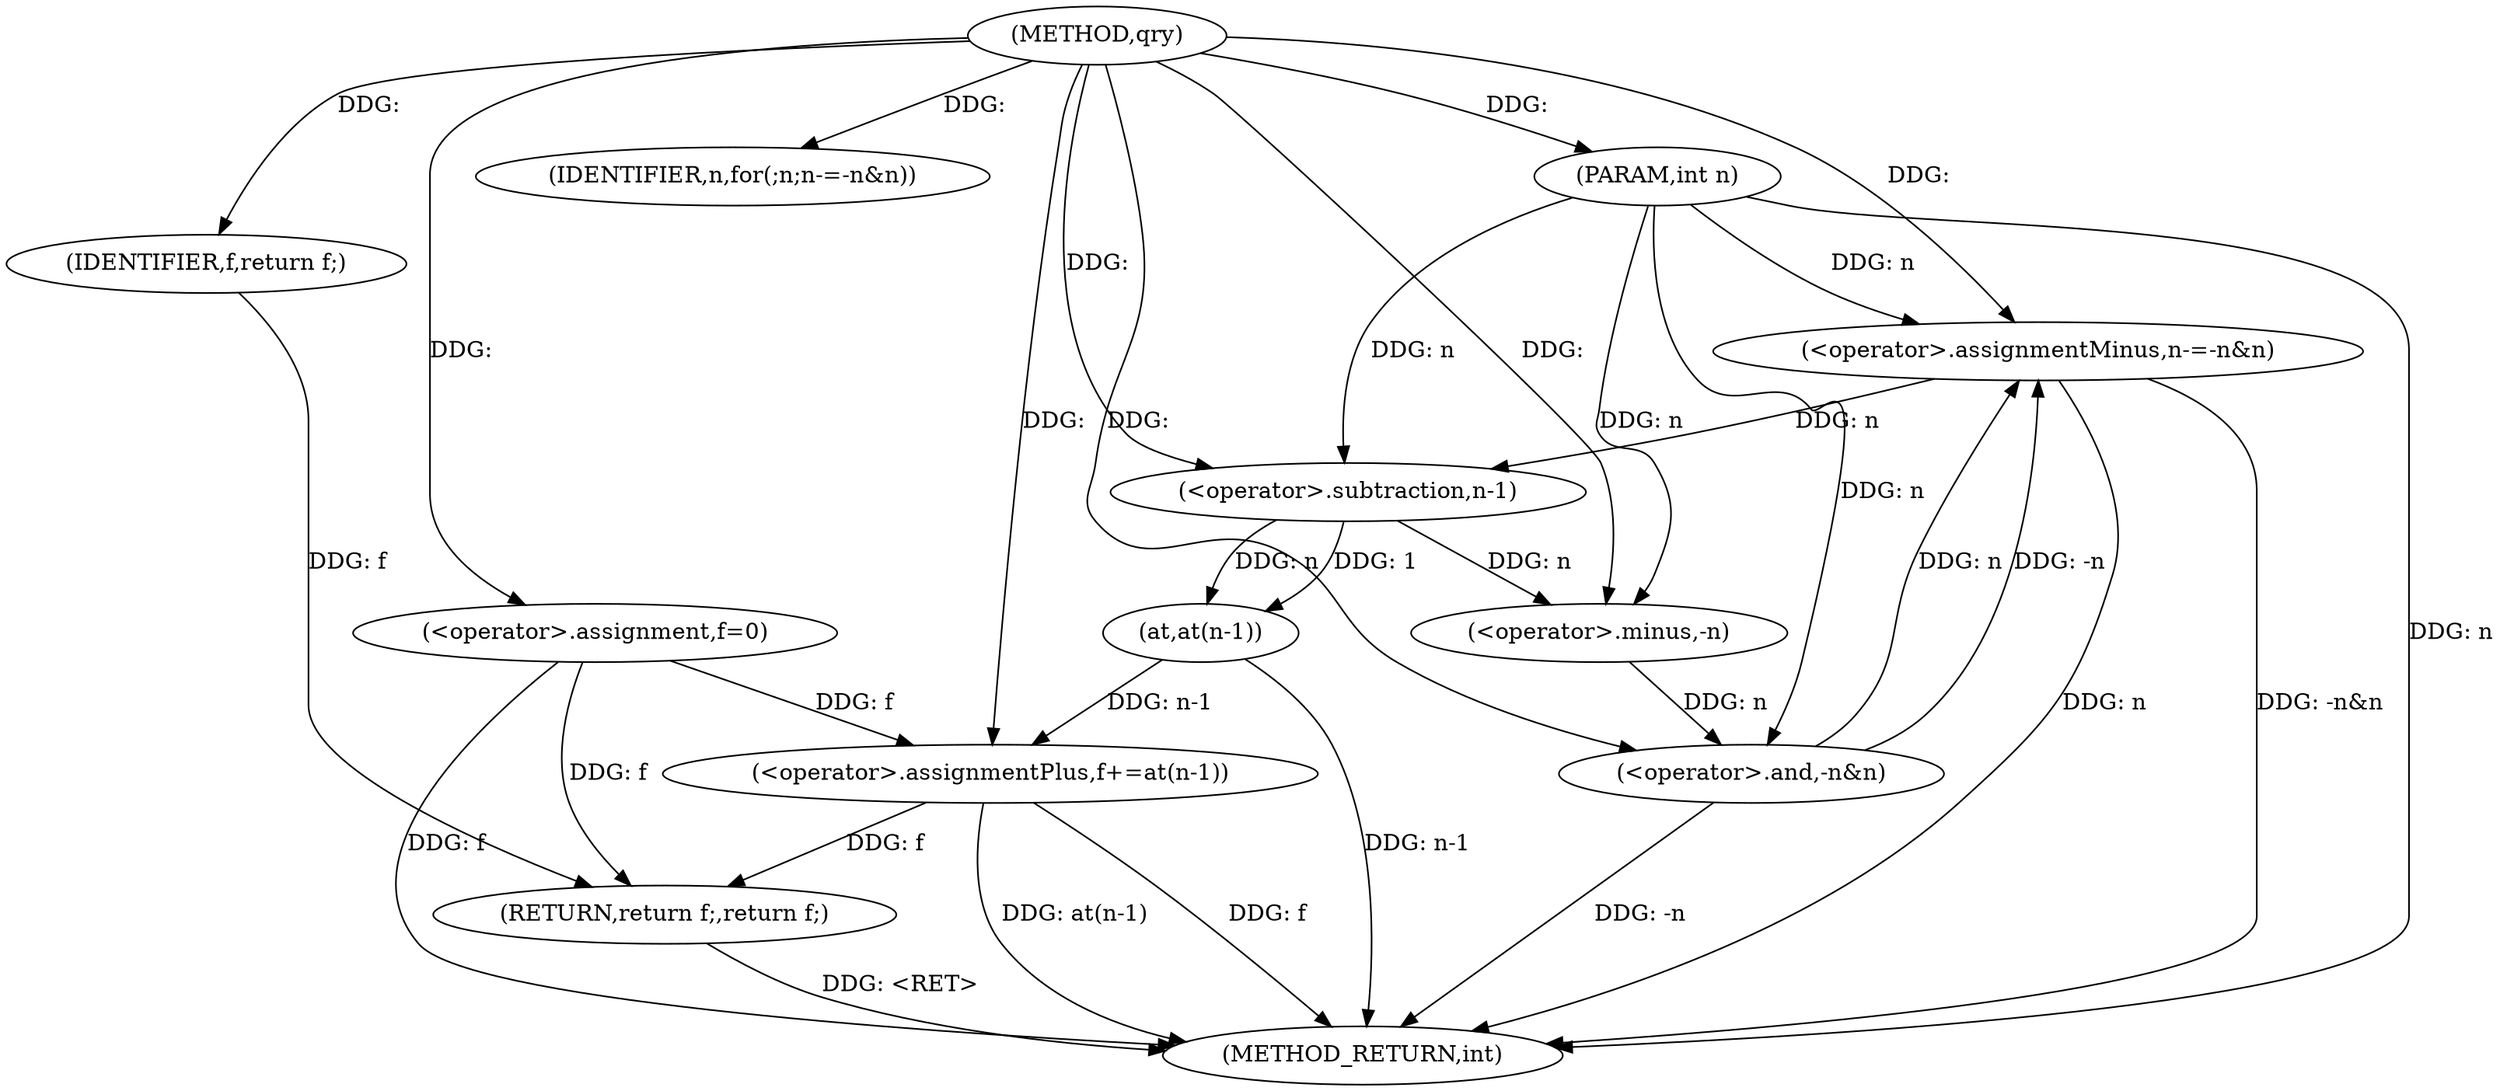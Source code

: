 digraph "qry" {  
"1000161" [label = "(METHOD,qry)" ]
"1000184" [label = "(METHOD_RETURN,int)" ]
"1000162" [label = "(PARAM,int n)" ]
"1000165" [label = "(<operator>.assignment,f=0)" ]
"1000182" [label = "(RETURN,return f;,return f;)" ]
"1000169" [label = "(IDENTIFIER,n,for(;n;n-=-n&n))" ]
"1000170" [label = "(<operator>.assignmentMinus,n-=-n&n)" ]
"1000176" [label = "(<operator>.assignmentPlus,f+=at(n-1))" ]
"1000183" [label = "(IDENTIFIER,f,return f;)" ]
"1000172" [label = "(<operator>.and,-n&n)" ]
"1000178" [label = "(at,at(n-1))" ]
"1000173" [label = "(<operator>.minus,-n)" ]
"1000179" [label = "(<operator>.subtraction,n-1)" ]
  "1000162" -> "1000184"  [ label = "DDG: n"] 
  "1000165" -> "1000184"  [ label = "DDG: f"] 
  "1000176" -> "1000184"  [ label = "DDG: f"] 
  "1000178" -> "1000184"  [ label = "DDG: n-1"] 
  "1000176" -> "1000184"  [ label = "DDG: at(n-1)"] 
  "1000170" -> "1000184"  [ label = "DDG: n"] 
  "1000172" -> "1000184"  [ label = "DDG: -n"] 
  "1000170" -> "1000184"  [ label = "DDG: -n&n"] 
  "1000182" -> "1000184"  [ label = "DDG: <RET>"] 
  "1000161" -> "1000162"  [ label = "DDG: "] 
  "1000161" -> "1000165"  [ label = "DDG: "] 
  "1000183" -> "1000182"  [ label = "DDG: f"] 
  "1000165" -> "1000182"  [ label = "DDG: f"] 
  "1000176" -> "1000182"  [ label = "DDG: f"] 
  "1000161" -> "1000169"  [ label = "DDG: "] 
  "1000172" -> "1000170"  [ label = "DDG: -n"] 
  "1000172" -> "1000170"  [ label = "DDG: n"] 
  "1000178" -> "1000176"  [ label = "DDG: n-1"] 
  "1000161" -> "1000183"  [ label = "DDG: "] 
  "1000162" -> "1000170"  [ label = "DDG: n"] 
  "1000161" -> "1000170"  [ label = "DDG: "] 
  "1000165" -> "1000176"  [ label = "DDG: f"] 
  "1000161" -> "1000176"  [ label = "DDG: "] 
  "1000173" -> "1000172"  [ label = "DDG: n"] 
  "1000162" -> "1000172"  [ label = "DDG: n"] 
  "1000161" -> "1000172"  [ label = "DDG: "] 
  "1000179" -> "1000178"  [ label = "DDG: n"] 
  "1000179" -> "1000178"  [ label = "DDG: 1"] 
  "1000179" -> "1000173"  [ label = "DDG: n"] 
  "1000162" -> "1000173"  [ label = "DDG: n"] 
  "1000161" -> "1000173"  [ label = "DDG: "] 
  "1000170" -> "1000179"  [ label = "DDG: n"] 
  "1000162" -> "1000179"  [ label = "DDG: n"] 
  "1000161" -> "1000179"  [ label = "DDG: "] 
}
